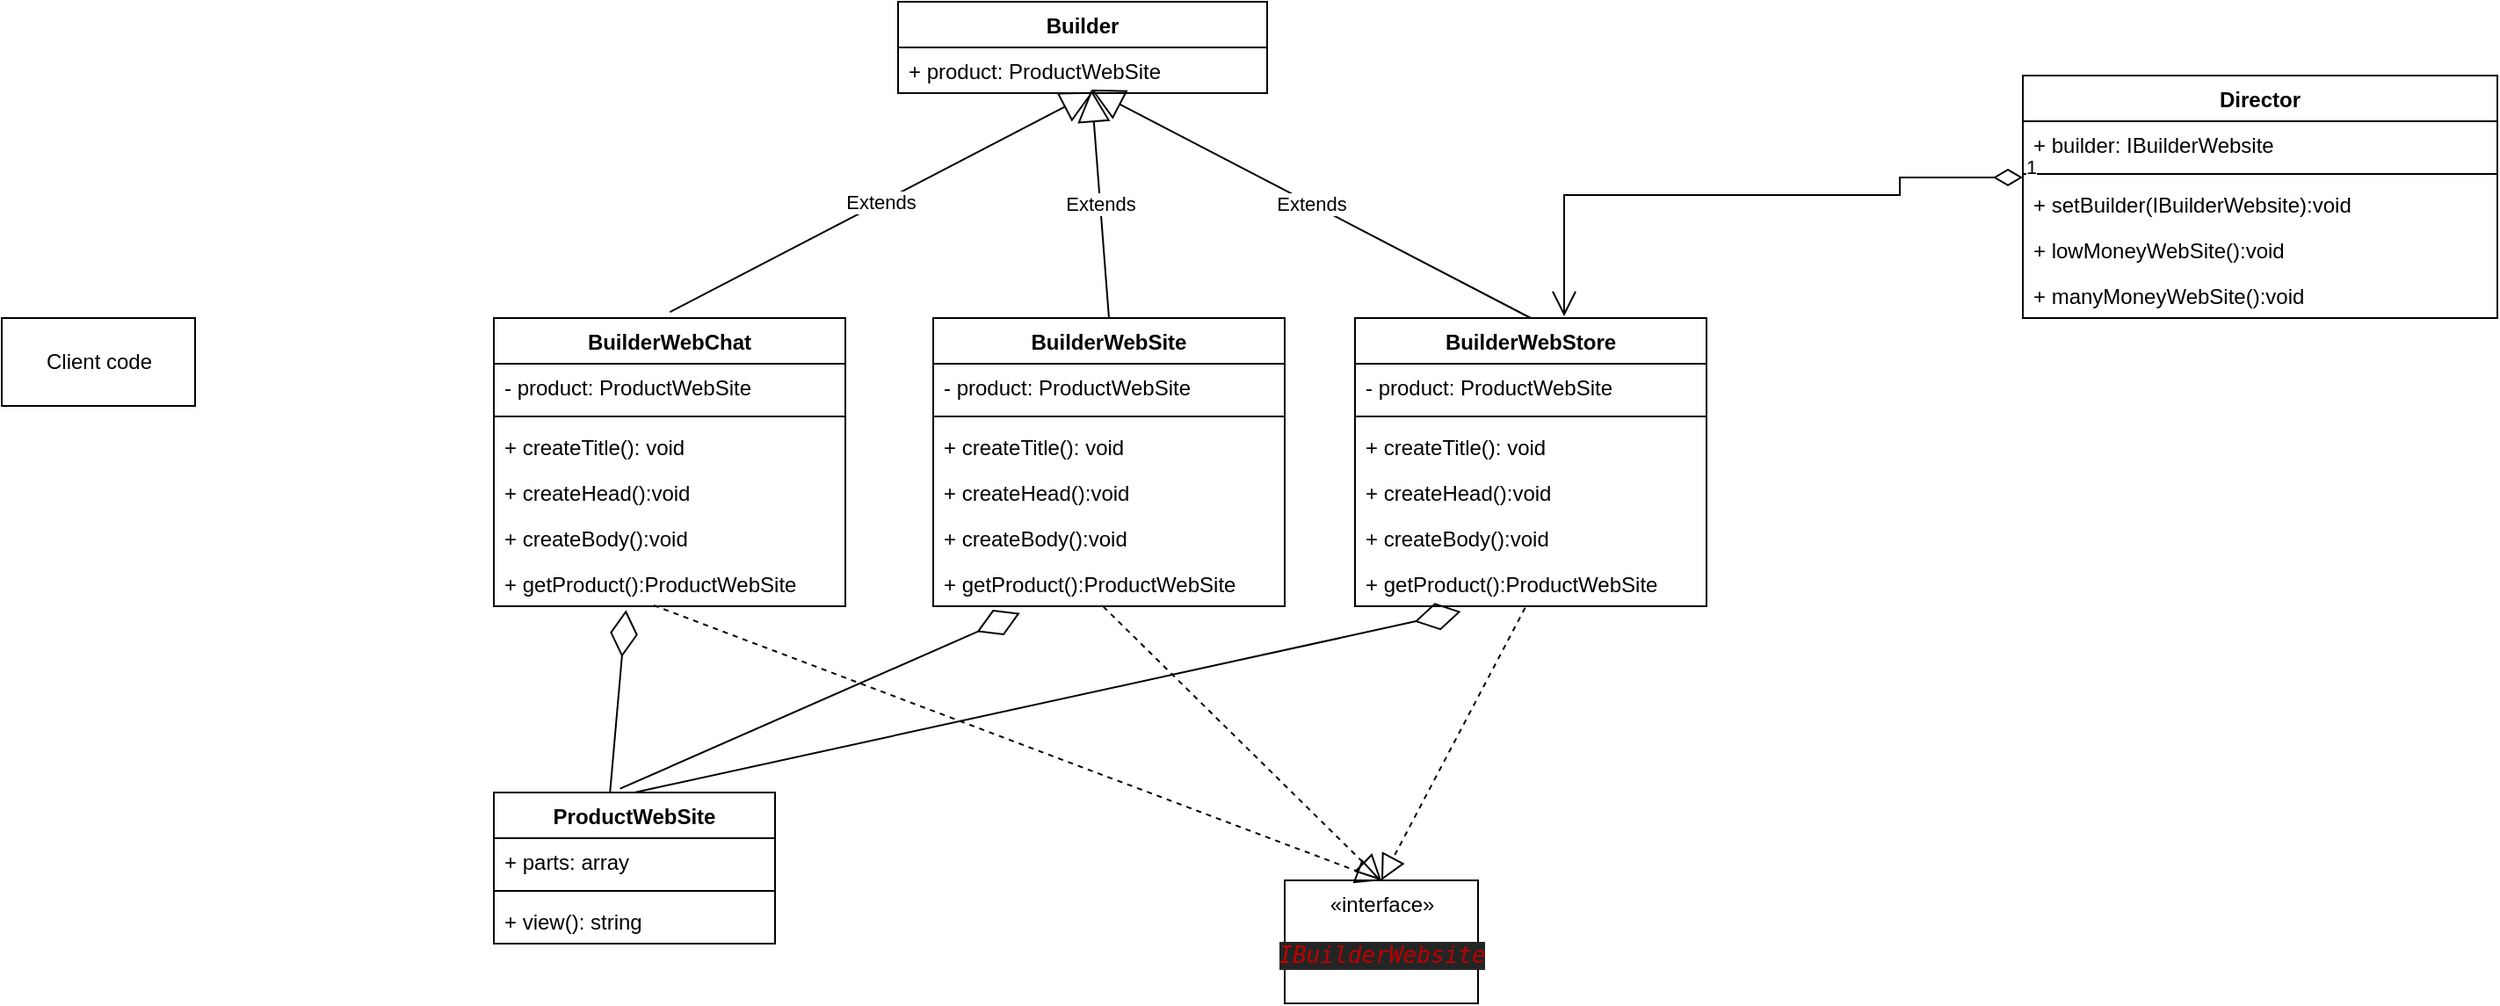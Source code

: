 <mxfile version="15.5.2" type="github">
  <diagram id="C5RBs43oDa-KdzZeNtuy" name="Page-1">
    <mxGraphModel dx="1587" dy="801" grid="1" gridSize="10" guides="1" tooltips="1" connect="1" arrows="1" fold="1" page="1" pageScale="1" pageWidth="1169" pageHeight="827" math="0" shadow="0">
      <root>
        <mxCell id="WIyWlLk6GJQsqaUBKTNV-0" />
        <mxCell id="WIyWlLk6GJQsqaUBKTNV-1" parent="WIyWlLk6GJQsqaUBKTNV-0" />
        <mxCell id="FB8lf3yj3NcRWFttdKJt-0" value="«interface»&lt;br&gt;&lt;pre style=&quot;background-color: rgb(43 , 43 , 43) ; font-family: &amp;#34;jetbrains mono&amp;#34; , monospace ; font-size: 9.8pt&quot;&gt;&lt;span style=&quot;background-color: rgb(35 , 37 , 37)&quot;&gt;&lt;i&gt;&lt;font color=&quot;rgba(0, 0, 0, 0)&quot;&gt;IBuilderWebsite&lt;/font&gt;&lt;/i&gt;&lt;/span&gt;&lt;/pre&gt;" style="html=1;" parent="WIyWlLk6GJQsqaUBKTNV-1" vertex="1">
          <mxGeometry x="1050" y="590" width="110" height="70" as="geometry" />
        </mxCell>
        <mxCell id="FB8lf3yj3NcRWFttdKJt-1" value="Client code" style="html=1;" parent="WIyWlLk6GJQsqaUBKTNV-1" vertex="1">
          <mxGeometry x="320" y="270" width="110" height="50" as="geometry" />
        </mxCell>
        <mxCell id="FB8lf3yj3NcRWFttdKJt-2" value="ProductWebSite" style="swimlane;fontStyle=1;align=center;verticalAlign=top;childLayout=stackLayout;horizontal=1;startSize=26;horizontalStack=0;resizeParent=1;resizeParentMax=0;resizeLast=0;collapsible=1;marginBottom=0;" parent="WIyWlLk6GJQsqaUBKTNV-1" vertex="1">
          <mxGeometry x="600" y="540" width="160" height="86" as="geometry" />
        </mxCell>
        <mxCell id="FB8lf3yj3NcRWFttdKJt-3" value="+ parts: array" style="text;strokeColor=none;fillColor=none;align=left;verticalAlign=top;spacingLeft=4;spacingRight=4;overflow=hidden;rotatable=0;points=[[0,0.5],[1,0.5]];portConstraint=eastwest;" parent="FB8lf3yj3NcRWFttdKJt-2" vertex="1">
          <mxGeometry y="26" width="160" height="26" as="geometry" />
        </mxCell>
        <mxCell id="FB8lf3yj3NcRWFttdKJt-4" value="" style="line;strokeWidth=1;fillColor=none;align=left;verticalAlign=middle;spacingTop=-1;spacingLeft=3;spacingRight=3;rotatable=0;labelPosition=right;points=[];portConstraint=eastwest;" parent="FB8lf3yj3NcRWFttdKJt-2" vertex="1">
          <mxGeometry y="52" width="160" height="8" as="geometry" />
        </mxCell>
        <mxCell id="FB8lf3yj3NcRWFttdKJt-5" value="+ view(): string" style="text;strokeColor=none;fillColor=none;align=left;verticalAlign=top;spacingLeft=4;spacingRight=4;overflow=hidden;rotatable=0;points=[[0,0.5],[1,0.5]];portConstraint=eastwest;" parent="FB8lf3yj3NcRWFttdKJt-2" vertex="1">
          <mxGeometry y="60" width="160" height="26" as="geometry" />
        </mxCell>
        <mxCell id="FB8lf3yj3NcRWFttdKJt-6" value="BuilderWebChat" style="swimlane;fontStyle=1;align=center;verticalAlign=top;childLayout=stackLayout;horizontal=1;startSize=26;horizontalStack=0;resizeParent=1;resizeParentMax=0;resizeLast=0;collapsible=1;marginBottom=0;" parent="WIyWlLk6GJQsqaUBKTNV-1" vertex="1">
          <mxGeometry x="600" y="270" width="200" height="164" as="geometry" />
        </mxCell>
        <mxCell id="FB8lf3yj3NcRWFttdKJt-7" value="- product: ProductWebSite" style="text;strokeColor=none;fillColor=none;align=left;verticalAlign=top;spacingLeft=4;spacingRight=4;overflow=hidden;rotatable=0;points=[[0,0.5],[1,0.5]];portConstraint=eastwest;" parent="FB8lf3yj3NcRWFttdKJt-6" vertex="1">
          <mxGeometry y="26" width="200" height="26" as="geometry" />
        </mxCell>
        <mxCell id="FB8lf3yj3NcRWFttdKJt-8" value="" style="line;strokeWidth=1;fillColor=none;align=left;verticalAlign=middle;spacingTop=-1;spacingLeft=3;spacingRight=3;rotatable=0;labelPosition=right;points=[];portConstraint=eastwest;" parent="FB8lf3yj3NcRWFttdKJt-6" vertex="1">
          <mxGeometry y="52" width="200" height="8" as="geometry" />
        </mxCell>
        <mxCell id="FB8lf3yj3NcRWFttdKJt-9" value="+ createTitle(): void" style="text;strokeColor=none;fillColor=none;align=left;verticalAlign=top;spacingLeft=4;spacingRight=4;overflow=hidden;rotatable=0;points=[[0,0.5],[1,0.5]];portConstraint=eastwest;" parent="FB8lf3yj3NcRWFttdKJt-6" vertex="1">
          <mxGeometry y="60" width="200" height="26" as="geometry" />
        </mxCell>
        <mxCell id="FB8lf3yj3NcRWFttdKJt-10" value="+ createHead():void" style="text;strokeColor=none;fillColor=none;align=left;verticalAlign=top;spacingLeft=4;spacingRight=4;overflow=hidden;rotatable=0;points=[[0,0.5],[1,0.5]];portConstraint=eastwest;fontColor=none;" parent="FB8lf3yj3NcRWFttdKJt-6" vertex="1">
          <mxGeometry y="86" width="200" height="26" as="geometry" />
        </mxCell>
        <mxCell id="FB8lf3yj3NcRWFttdKJt-11" value="+ createBody():void" style="text;strokeColor=none;fillColor=none;align=left;verticalAlign=top;spacingLeft=4;spacingRight=4;overflow=hidden;rotatable=0;points=[[0,0.5],[1,0.5]];portConstraint=eastwest;fontColor=none;" parent="FB8lf3yj3NcRWFttdKJt-6" vertex="1">
          <mxGeometry y="112" width="200" height="26" as="geometry" />
        </mxCell>
        <mxCell id="FB8lf3yj3NcRWFttdKJt-12" value="+ getProduct():ProductWebSite" style="text;strokeColor=none;fillColor=none;align=left;verticalAlign=top;spacingLeft=4;spacingRight=4;overflow=hidden;rotatable=0;points=[[0,0.5],[1,0.5]];portConstraint=eastwest;fontColor=none;" parent="FB8lf3yj3NcRWFttdKJt-6" vertex="1">
          <mxGeometry y="138" width="200" height="26" as="geometry" />
        </mxCell>
        <mxCell id="FB8lf3yj3NcRWFttdKJt-13" value="BuilderWebSite" style="swimlane;fontStyle=1;align=center;verticalAlign=top;childLayout=stackLayout;horizontal=1;startSize=26;horizontalStack=0;resizeParent=1;resizeParentMax=0;resizeLast=0;collapsible=1;marginBottom=0;" parent="WIyWlLk6GJQsqaUBKTNV-1" vertex="1">
          <mxGeometry x="850" y="270" width="200" height="164" as="geometry" />
        </mxCell>
        <mxCell id="FB8lf3yj3NcRWFttdKJt-14" value="- product: ProductWebSite" style="text;strokeColor=none;fillColor=none;align=left;verticalAlign=top;spacingLeft=4;spacingRight=4;overflow=hidden;rotatable=0;points=[[0,0.5],[1,0.5]];portConstraint=eastwest;" parent="FB8lf3yj3NcRWFttdKJt-13" vertex="1">
          <mxGeometry y="26" width="200" height="26" as="geometry" />
        </mxCell>
        <mxCell id="FB8lf3yj3NcRWFttdKJt-15" value="" style="line;strokeWidth=1;fillColor=none;align=left;verticalAlign=middle;spacingTop=-1;spacingLeft=3;spacingRight=3;rotatable=0;labelPosition=right;points=[];portConstraint=eastwest;" parent="FB8lf3yj3NcRWFttdKJt-13" vertex="1">
          <mxGeometry y="52" width="200" height="8" as="geometry" />
        </mxCell>
        <mxCell id="FB8lf3yj3NcRWFttdKJt-16" value="+ createTitle(): void" style="text;strokeColor=none;fillColor=none;align=left;verticalAlign=top;spacingLeft=4;spacingRight=4;overflow=hidden;rotatable=0;points=[[0,0.5],[1,0.5]];portConstraint=eastwest;" parent="FB8lf3yj3NcRWFttdKJt-13" vertex="1">
          <mxGeometry y="60" width="200" height="26" as="geometry" />
        </mxCell>
        <mxCell id="FB8lf3yj3NcRWFttdKJt-17" value="+ createHead():void" style="text;strokeColor=none;fillColor=none;align=left;verticalAlign=top;spacingLeft=4;spacingRight=4;overflow=hidden;rotatable=0;points=[[0,0.5],[1,0.5]];portConstraint=eastwest;fontColor=none;" parent="FB8lf3yj3NcRWFttdKJt-13" vertex="1">
          <mxGeometry y="86" width="200" height="26" as="geometry" />
        </mxCell>
        <mxCell id="FB8lf3yj3NcRWFttdKJt-18" value="+ createBody():void" style="text;strokeColor=none;fillColor=none;align=left;verticalAlign=top;spacingLeft=4;spacingRight=4;overflow=hidden;rotatable=0;points=[[0,0.5],[1,0.5]];portConstraint=eastwest;fontColor=none;" parent="FB8lf3yj3NcRWFttdKJt-13" vertex="1">
          <mxGeometry y="112" width="200" height="26" as="geometry" />
        </mxCell>
        <mxCell id="FB8lf3yj3NcRWFttdKJt-19" value="+ getProduct():ProductWebSite" style="text;strokeColor=none;fillColor=none;align=left;verticalAlign=top;spacingLeft=4;spacingRight=4;overflow=hidden;rotatable=0;points=[[0,0.5],[1,0.5]];portConstraint=eastwest;fontColor=none;" parent="FB8lf3yj3NcRWFttdKJt-13" vertex="1">
          <mxGeometry y="138" width="200" height="26" as="geometry" />
        </mxCell>
        <mxCell id="FB8lf3yj3NcRWFttdKJt-20" value="BuilderWebStore" style="swimlane;fontStyle=1;align=center;verticalAlign=top;childLayout=stackLayout;horizontal=1;startSize=26;horizontalStack=0;resizeParent=1;resizeParentMax=0;resizeLast=0;collapsible=1;marginBottom=0;" parent="WIyWlLk6GJQsqaUBKTNV-1" vertex="1">
          <mxGeometry x="1090" y="270" width="200" height="164" as="geometry" />
        </mxCell>
        <mxCell id="FB8lf3yj3NcRWFttdKJt-40" value="- product: ProductWebSite" style="text;strokeColor=none;fillColor=none;align=left;verticalAlign=top;spacingLeft=4;spacingRight=4;overflow=hidden;rotatable=0;points=[[0,0.5],[1,0.5]];portConstraint=eastwest;" parent="FB8lf3yj3NcRWFttdKJt-20" vertex="1">
          <mxGeometry y="26" width="200" height="26" as="geometry" />
        </mxCell>
        <mxCell id="FB8lf3yj3NcRWFttdKJt-22" value="" style="line;strokeWidth=1;fillColor=none;align=left;verticalAlign=middle;spacingTop=-1;spacingLeft=3;spacingRight=3;rotatable=0;labelPosition=right;points=[];portConstraint=eastwest;" parent="FB8lf3yj3NcRWFttdKJt-20" vertex="1">
          <mxGeometry y="52" width="200" height="8" as="geometry" />
        </mxCell>
        <mxCell id="FB8lf3yj3NcRWFttdKJt-23" value="+ createTitle(): void" style="text;strokeColor=none;fillColor=none;align=left;verticalAlign=top;spacingLeft=4;spacingRight=4;overflow=hidden;rotatable=0;points=[[0,0.5],[1,0.5]];portConstraint=eastwest;" parent="FB8lf3yj3NcRWFttdKJt-20" vertex="1">
          <mxGeometry y="60" width="200" height="26" as="geometry" />
        </mxCell>
        <mxCell id="FB8lf3yj3NcRWFttdKJt-24" value="+ createHead():void" style="text;strokeColor=none;fillColor=none;align=left;verticalAlign=top;spacingLeft=4;spacingRight=4;overflow=hidden;rotatable=0;points=[[0,0.5],[1,0.5]];portConstraint=eastwest;fontColor=none;" parent="FB8lf3yj3NcRWFttdKJt-20" vertex="1">
          <mxGeometry y="86" width="200" height="26" as="geometry" />
        </mxCell>
        <mxCell id="FB8lf3yj3NcRWFttdKJt-25" value="+ createBody():void" style="text;strokeColor=none;fillColor=none;align=left;verticalAlign=top;spacingLeft=4;spacingRight=4;overflow=hidden;rotatable=0;points=[[0,0.5],[1,0.5]];portConstraint=eastwest;fontColor=none;" parent="FB8lf3yj3NcRWFttdKJt-20" vertex="1">
          <mxGeometry y="112" width="200" height="26" as="geometry" />
        </mxCell>
        <mxCell id="FB8lf3yj3NcRWFttdKJt-26" value="+ getProduct():ProductWebSite" style="text;strokeColor=none;fillColor=none;align=left;verticalAlign=top;spacingLeft=4;spacingRight=4;overflow=hidden;rotatable=0;points=[[0,0.5],[1,0.5]];portConstraint=eastwest;fontColor=none;" parent="FB8lf3yj3NcRWFttdKJt-20" vertex="1">
          <mxGeometry y="138" width="200" height="26" as="geometry" />
        </mxCell>
        <mxCell id="FB8lf3yj3NcRWFttdKJt-27" value="Builder" style="swimlane;fontStyle=1;childLayout=stackLayout;horizontal=1;startSize=26;fillColor=none;horizontalStack=0;resizeParent=1;resizeParentMax=0;resizeLast=0;collapsible=1;marginBottom=0;fontColor=none;" parent="WIyWlLk6GJQsqaUBKTNV-1" vertex="1">
          <mxGeometry x="830" y="90" width="210" height="52" as="geometry" />
        </mxCell>
        <mxCell id="FB8lf3yj3NcRWFttdKJt-28" value="+ product: ProductWebSite" style="text;strokeColor=none;fillColor=none;align=left;verticalAlign=top;spacingLeft=4;spacingRight=4;overflow=hidden;rotatable=0;points=[[0,0.5],[1,0.5]];portConstraint=eastwest;fontColor=none;" parent="FB8lf3yj3NcRWFttdKJt-27" vertex="1">
          <mxGeometry y="26" width="210" height="26" as="geometry" />
        </mxCell>
        <mxCell id="FB8lf3yj3NcRWFttdKJt-31" value="Extends" style="endArrow=block;endSize=16;endFill=0;html=1;rounded=0;fontColor=none;entryX=0.529;entryY=0.976;entryDx=0;entryDy=0;entryPerimeter=0;exitX=0.501;exitY=-0.021;exitDx=0;exitDy=0;exitPerimeter=0;" parent="WIyWlLk6GJQsqaUBKTNV-1" source="FB8lf3yj3NcRWFttdKJt-6" target="FB8lf3yj3NcRWFttdKJt-28" edge="1">
          <mxGeometry width="160" relative="1" as="geometry">
            <mxPoint x="900" y="240" as="sourcePoint" />
            <mxPoint x="1060" y="240" as="targetPoint" />
          </mxGeometry>
        </mxCell>
        <mxCell id="FB8lf3yj3NcRWFttdKJt-32" value="Extends" style="endArrow=block;endSize=16;endFill=0;html=1;rounded=0;fontColor=none;exitX=0.5;exitY=0;exitDx=0;exitDy=0;" parent="WIyWlLk6GJQsqaUBKTNV-1" source="FB8lf3yj3NcRWFttdKJt-13" edge="1">
          <mxGeometry width="160" relative="1" as="geometry">
            <mxPoint x="640" y="230" as="sourcePoint" />
            <mxPoint x="940" y="140" as="targetPoint" />
          </mxGeometry>
        </mxCell>
        <mxCell id="FB8lf3yj3NcRWFttdKJt-33" value="Extends" style="endArrow=block;endSize=16;endFill=0;html=1;rounded=0;fontColor=none;exitX=0.5;exitY=0;exitDx=0;exitDy=0;" parent="WIyWlLk6GJQsqaUBKTNV-1" source="FB8lf3yj3NcRWFttdKJt-20" edge="1">
          <mxGeometry width="160" relative="1" as="geometry">
            <mxPoint x="1040" y="210" as="sourcePoint" />
            <mxPoint x="940" y="140" as="targetPoint" />
          </mxGeometry>
        </mxCell>
        <mxCell id="FB8lf3yj3NcRWFttdKJt-34" value="" style="endArrow=block;dashed=1;endFill=0;endSize=12;html=1;rounded=0;fontColor=none;exitX=0.455;exitY=0.981;exitDx=0;exitDy=0;exitPerimeter=0;entryX=0.5;entryY=0;entryDx=0;entryDy=0;" parent="WIyWlLk6GJQsqaUBKTNV-1" source="FB8lf3yj3NcRWFttdKJt-12" target="FB8lf3yj3NcRWFttdKJt-0" edge="1">
          <mxGeometry width="160" relative="1" as="geometry">
            <mxPoint x="640" y="480" as="sourcePoint" />
            <mxPoint x="980" y="530" as="targetPoint" />
          </mxGeometry>
        </mxCell>
        <mxCell id="FB8lf3yj3NcRWFttdKJt-35" value="" style="endArrow=block;dashed=1;endFill=0;endSize=12;html=1;rounded=0;fontColor=none;exitX=0.484;exitY=1.008;exitDx=0;exitDy=0;exitPerimeter=0;entryX=0.5;entryY=0;entryDx=0;entryDy=0;" parent="WIyWlLk6GJQsqaUBKTNV-1" source="FB8lf3yj3NcRWFttdKJt-19" target="FB8lf3yj3NcRWFttdKJt-0" edge="1">
          <mxGeometry width="160" relative="1" as="geometry">
            <mxPoint x="910" y="480" as="sourcePoint" />
            <mxPoint x="980" y="530" as="targetPoint" />
          </mxGeometry>
        </mxCell>
        <mxCell id="FB8lf3yj3NcRWFttdKJt-36" value="" style="endArrow=block;dashed=1;endFill=0;endSize=12;html=1;rounded=0;fontColor=none;exitX=0.484;exitY=1.034;exitDx=0;exitDy=0;exitPerimeter=0;entryX=0.5;entryY=0;entryDx=0;entryDy=0;" parent="WIyWlLk6GJQsqaUBKTNV-1" source="FB8lf3yj3NcRWFttdKJt-26" target="FB8lf3yj3NcRWFttdKJt-0" edge="1">
          <mxGeometry width="160" relative="1" as="geometry">
            <mxPoint x="1160" y="480" as="sourcePoint" />
            <mxPoint x="1320" y="480" as="targetPoint" />
            <Array as="points" />
          </mxGeometry>
        </mxCell>
        <mxCell id="FB8lf3yj3NcRWFttdKJt-37" value="" style="endArrow=diamondThin;endFill=0;endSize=24;html=1;rounded=0;fontColor=none;entryX=0.376;entryY=1.083;entryDx=0;entryDy=0;entryPerimeter=0;exitX=0.413;exitY=0.004;exitDx=0;exitDy=0;exitPerimeter=0;" parent="WIyWlLk6GJQsqaUBKTNV-1" source="FB8lf3yj3NcRWFttdKJt-2" target="FB8lf3yj3NcRWFttdKJt-12" edge="1">
          <mxGeometry width="160" relative="1" as="geometry">
            <mxPoint x="580" y="480" as="sourcePoint" />
            <mxPoint x="740" y="480" as="targetPoint" />
          </mxGeometry>
        </mxCell>
        <mxCell id="FB8lf3yj3NcRWFttdKJt-38" value="" style="endArrow=diamondThin;endFill=0;endSize=24;html=1;rounded=0;fontColor=none;entryX=0.247;entryY=1.147;entryDx=0;entryDy=0;entryPerimeter=0;exitX=0.449;exitY=-0.025;exitDx=0;exitDy=0;exitPerimeter=0;" parent="WIyWlLk6GJQsqaUBKTNV-1" source="FB8lf3yj3NcRWFttdKJt-2" target="FB8lf3yj3NcRWFttdKJt-19" edge="1">
          <mxGeometry width="160" relative="1" as="geometry">
            <mxPoint x="730" y="480" as="sourcePoint" />
            <mxPoint x="739.12" y="375.814" as="targetPoint" />
          </mxGeometry>
        </mxCell>
        <mxCell id="FB8lf3yj3NcRWFttdKJt-39" value="" style="endArrow=diamondThin;endFill=0;endSize=24;html=1;rounded=0;fontColor=none;exitX=0.5;exitY=0;exitDx=0;exitDy=0;entryX=0.301;entryY=1.115;entryDx=0;entryDy=0;entryPerimeter=0;" parent="WIyWlLk6GJQsqaUBKTNV-1" source="FB8lf3yj3NcRWFttdKJt-2" target="FB8lf3yj3NcRWFttdKJt-26" edge="1">
          <mxGeometry width="160" relative="1" as="geometry">
            <mxPoint x="730" y="530" as="sourcePoint" />
            <mxPoint x="890" y="530" as="targetPoint" />
          </mxGeometry>
        </mxCell>
        <mxCell id="FB8lf3yj3NcRWFttdKJt-41" value="Director" style="swimlane;fontStyle=1;align=center;verticalAlign=top;childLayout=stackLayout;horizontal=1;startSize=26;horizontalStack=0;resizeParent=1;resizeParentMax=0;resizeLast=0;collapsible=1;marginBottom=0;fontColor=none;" parent="WIyWlLk6GJQsqaUBKTNV-1" vertex="1">
          <mxGeometry x="1470" y="132" width="270" height="138" as="geometry" />
        </mxCell>
        <mxCell id="FB8lf3yj3NcRWFttdKJt-42" value="+ builder: IBuilderWebsite" style="text;strokeColor=none;fillColor=none;align=left;verticalAlign=top;spacingLeft=4;spacingRight=4;overflow=hidden;rotatable=0;points=[[0,0.5],[1,0.5]];portConstraint=eastwest;fontColor=none;" parent="FB8lf3yj3NcRWFttdKJt-41" vertex="1">
          <mxGeometry y="26" width="270" height="26" as="geometry" />
        </mxCell>
        <mxCell id="FB8lf3yj3NcRWFttdKJt-43" value="" style="line;strokeWidth=1;fillColor=none;align=left;verticalAlign=middle;spacingTop=-1;spacingLeft=3;spacingRight=3;rotatable=0;labelPosition=right;points=[];portConstraint=eastwest;fontColor=none;" parent="FB8lf3yj3NcRWFttdKJt-41" vertex="1">
          <mxGeometry y="52" width="270" height="8" as="geometry" />
        </mxCell>
        <mxCell id="FB8lf3yj3NcRWFttdKJt-44" value="+ setBuilder(IBuilderWebsite):void" style="text;strokeColor=none;fillColor=none;align=left;verticalAlign=top;spacingLeft=4;spacingRight=4;overflow=hidden;rotatable=0;points=[[0,0.5],[1,0.5]];portConstraint=eastwest;fontColor=none;" parent="FB8lf3yj3NcRWFttdKJt-41" vertex="1">
          <mxGeometry y="60" width="270" height="26" as="geometry" />
        </mxCell>
        <mxCell id="FB8lf3yj3NcRWFttdKJt-45" value="+ lowMoneyWebSite():void" style="text;strokeColor=none;fillColor=none;align=left;verticalAlign=top;spacingLeft=4;spacingRight=4;overflow=hidden;rotatable=0;points=[[0,0.5],[1,0.5]];portConstraint=eastwest;fontColor=none;" parent="FB8lf3yj3NcRWFttdKJt-41" vertex="1">
          <mxGeometry y="86" width="270" height="26" as="geometry" />
        </mxCell>
        <mxCell id="FB8lf3yj3NcRWFttdKJt-46" value="+ manyMoneyWebSite():void" style="text;strokeColor=none;fillColor=none;align=left;verticalAlign=top;spacingLeft=4;spacingRight=4;overflow=hidden;rotatable=0;points=[[0,0.5],[1,0.5]];portConstraint=eastwest;fontColor=none;" parent="FB8lf3yj3NcRWFttdKJt-41" vertex="1">
          <mxGeometry y="112" width="270" height="26" as="geometry" />
        </mxCell>
        <mxCell id="FB8lf3yj3NcRWFttdKJt-47" value="1" style="endArrow=open;html=1;endSize=12;startArrow=diamondThin;startSize=14;startFill=0;edgeStyle=orthogonalEdgeStyle;align=left;verticalAlign=bottom;rounded=0;fontColor=none;entryX=0.595;entryY=-0.006;entryDx=0;entryDy=0;entryPerimeter=0;" parent="WIyWlLk6GJQsqaUBKTNV-1" target="FB8lf3yj3NcRWFttdKJt-20" edge="1">
          <mxGeometry x="-1" y="3" relative="1" as="geometry">
            <mxPoint x="1470" y="190" as="sourcePoint" />
            <mxPoint x="1270" y="160" as="targetPoint" />
            <Array as="points">
              <mxPoint x="1400" y="200" />
              <mxPoint x="1209" y="200" />
            </Array>
          </mxGeometry>
        </mxCell>
      </root>
    </mxGraphModel>
  </diagram>
</mxfile>
